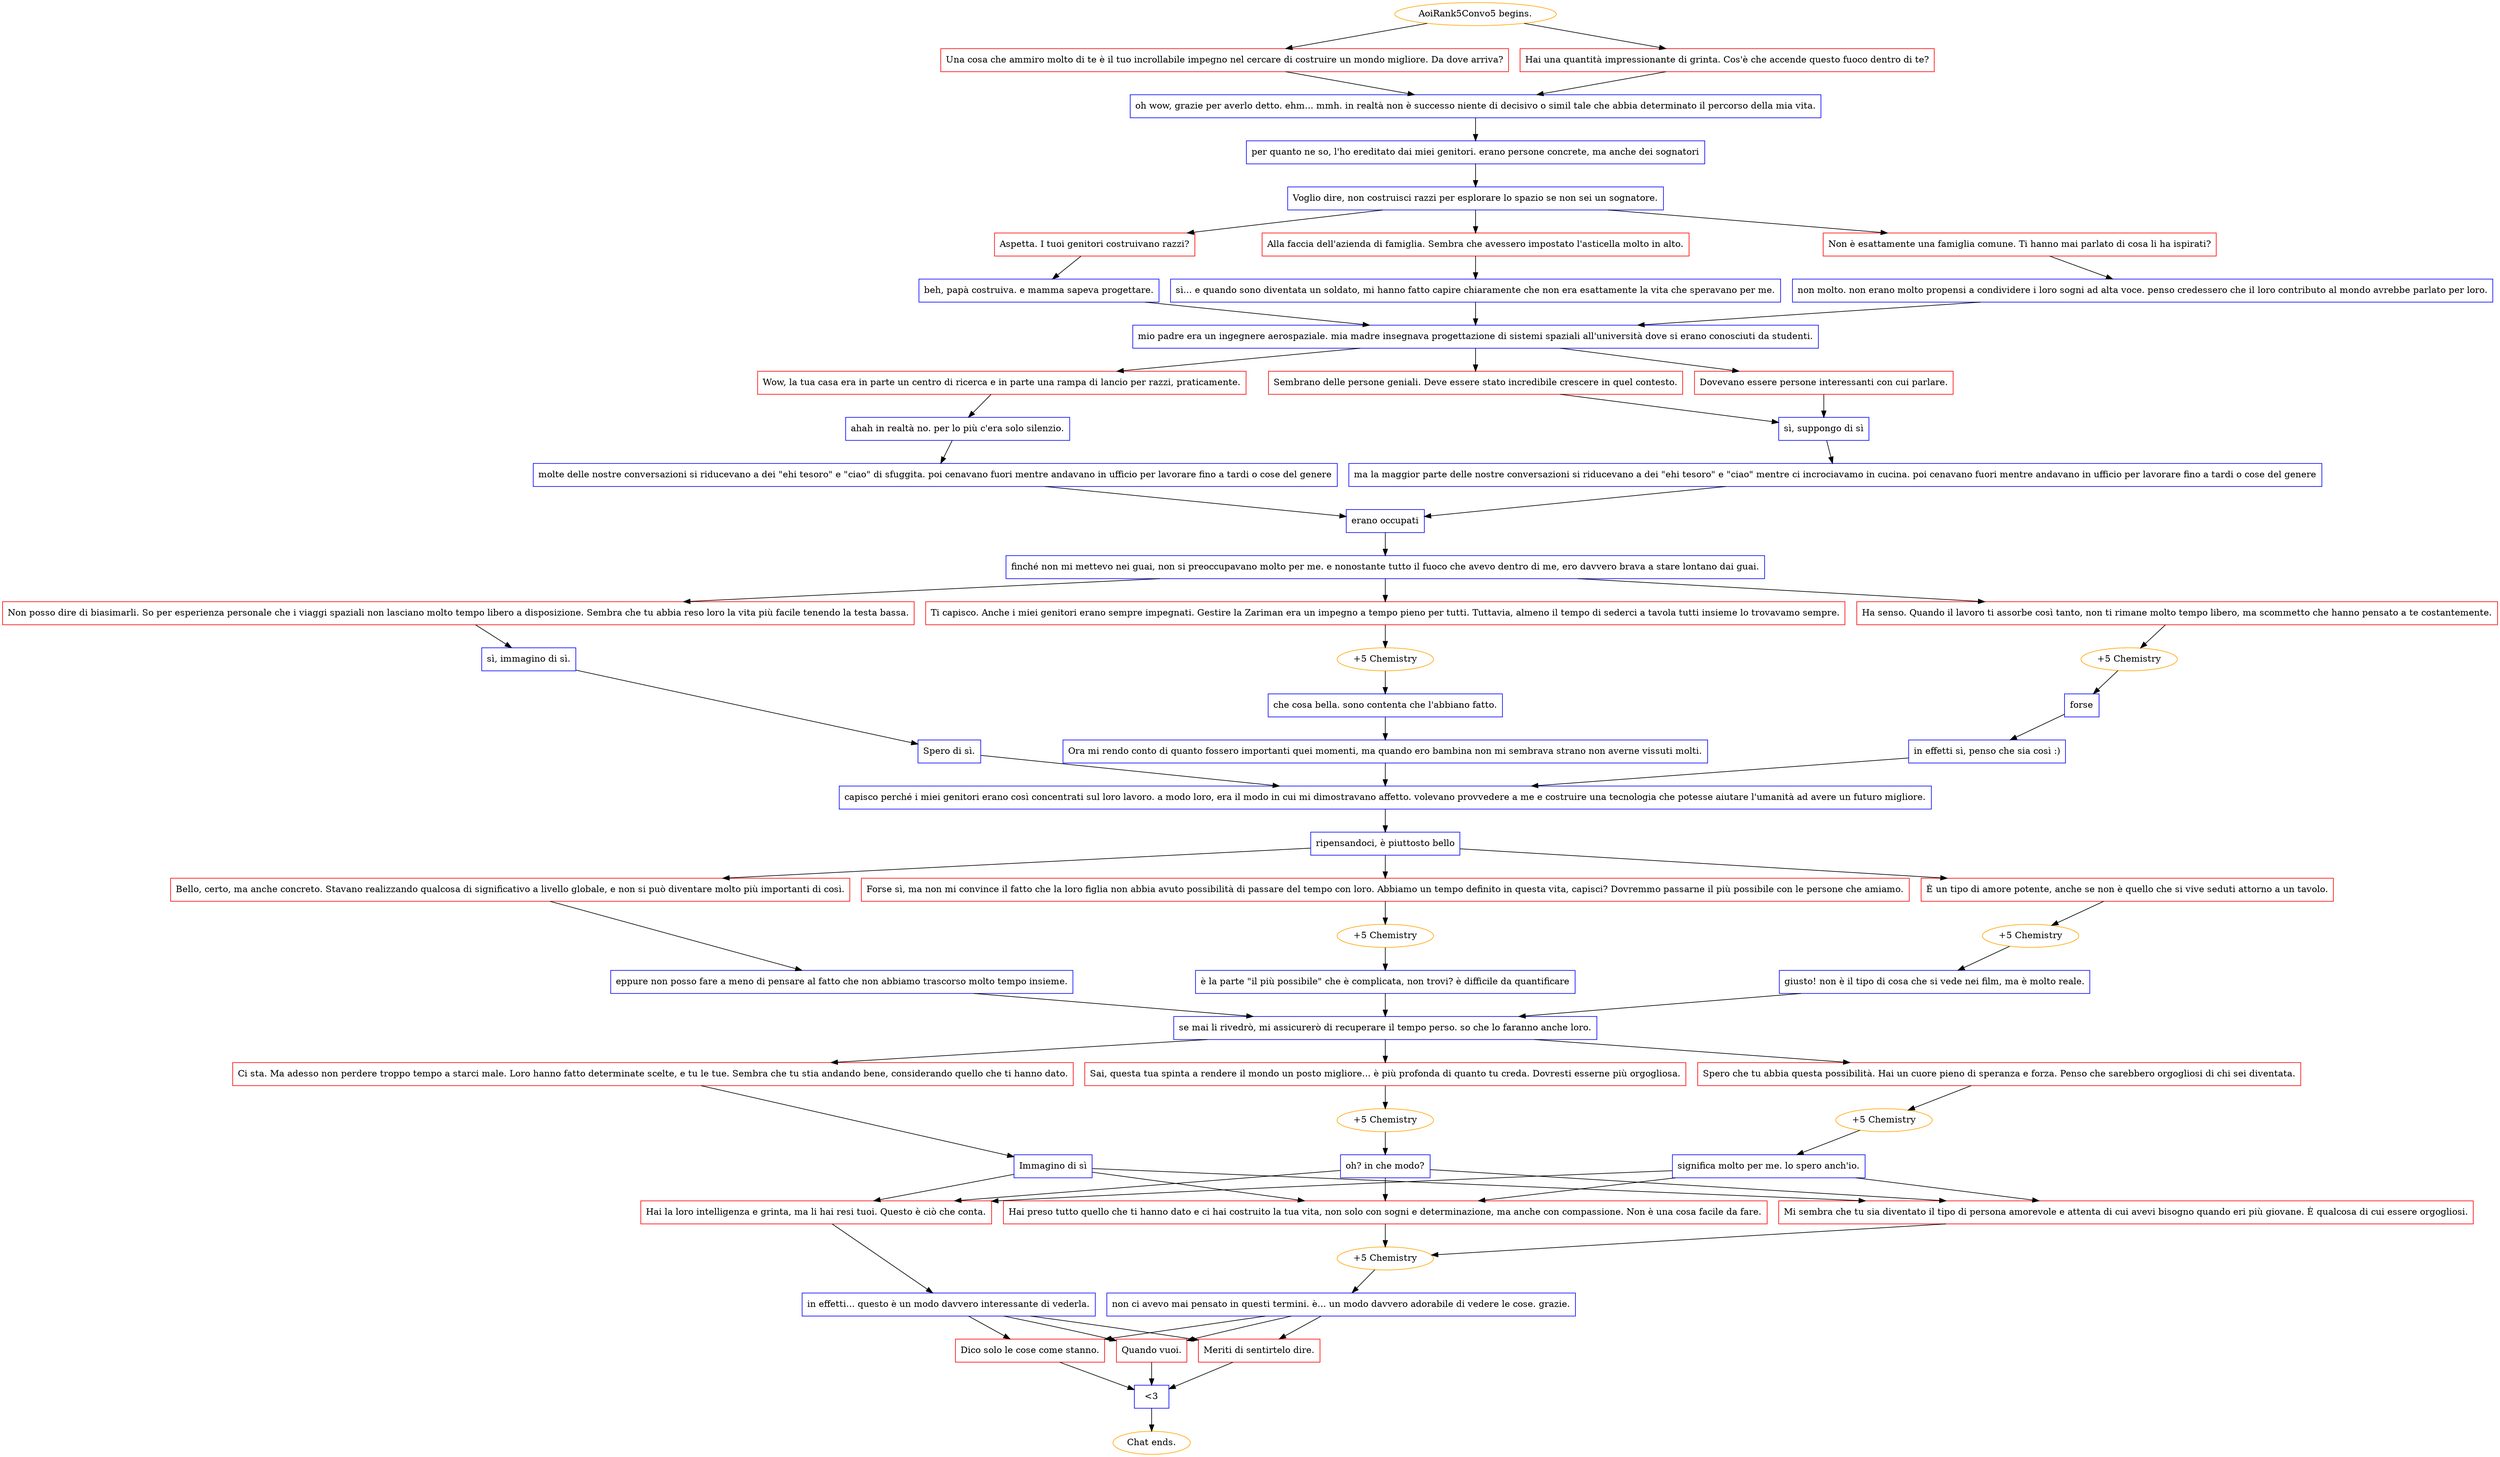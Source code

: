digraph {
	"AoiRank5Convo5 begins." [color=orange];
		"AoiRank5Convo5 begins." -> j2395932326;
		"AoiRank5Convo5 begins." -> j1699314274;
	j2395932326 [label="Una cosa che ammiro molto di te è il tuo incrollabile impegno nel cercare di costruire un mondo migliore. Da dove arriva?",shape=box,color=red];
		j2395932326 -> j3710237844;
	j1699314274 [label="Hai una quantità impressionante di grinta. Cos'è che accende questo fuoco dentro di te?",shape=box,color=red];
		j1699314274 -> j3710237844;
	j3710237844 [label="oh wow, grazie per averlo detto. ehm... mmh. in realtà non è successo niente di decisivo o simil tale che abbia determinato il percorso della mia vita.",shape=box,color=blue];
		j3710237844 -> j521732014;
	j521732014 [label="per quanto ne so, l'ho ereditato dai miei genitori. erano persone concrete, ma anche dei sognatori",shape=box,color=blue];
		j521732014 -> j1280635971;
	j1280635971 [label="Voglio dire, non costruisci razzi per esplorare lo spazio se non sei un sognatore.",shape=box,color=blue];
		j1280635971 -> j755315061;
		j1280635971 -> j3159209048;
		j1280635971 -> j439153219;
	j755315061 [label="Aspetta. I tuoi genitori costruivano razzi?",shape=box,color=red];
		j755315061 -> j785166536;
	j3159209048 [label="Alla faccia dell'azienda di famiglia. Sembra che avessero impostato l'asticella molto in alto.",shape=box,color=red];
		j3159209048 -> j4268633654;
	j439153219 [label="Non è esattamente una famiglia comune. Ti hanno mai parlato di cosa li ha ispirati?",shape=box,color=red];
		j439153219 -> j98638470;
	j785166536 [label="beh, papà costruiva. e mamma sapeva progettare.",shape=box,color=blue];
		j785166536 -> j770464522;
	j4268633654 [label="sì... e quando sono diventata un soldato, mi hanno fatto capire chiaramente che non era esattamente la vita che speravano per me.",shape=box,color=blue];
		j4268633654 -> j770464522;
	j98638470 [label="non molto. non erano molto propensi a condividere i loro sogni ad alta voce. penso credessero che il loro contributo al mondo avrebbe parlato per loro.",shape=box,color=blue];
		j98638470 -> j770464522;
	j770464522 [label="mio padre era un ingegnere aerospaziale. mia madre insegnava progettazione di sistemi spaziali all'università dove si erano conosciuti da studenti.",shape=box,color=blue];
		j770464522 -> j523416338;
		j770464522 -> j618151771;
		j770464522 -> j669455445;
	j523416338 [label="Wow, la tua casa era in parte un centro di ricerca e in parte una rampa di lancio per razzi, praticamente.",shape=box,color=red];
		j523416338 -> j279743109;
	j618151771 [label="Dovevano essere persone interessanti con cui parlare.",shape=box,color=red];
		j618151771 -> j1413185846;
	j669455445 [label="Sembrano delle persone geniali. Deve essere stato incredibile crescere in quel contesto.",shape=box,color=red];
		j669455445 -> j1413185846;
	j279743109 [label="ahah in realtà no. per lo più c'era solo silenzio.",shape=box,color=blue];
		j279743109 -> j661617689;
	j1413185846 [label="sì, suppongo di sì",shape=box,color=blue];
		j1413185846 -> j3489861685;
	j661617689 [label="molte delle nostre conversazioni si riducevano a dei \"ehi tesoro\" e \"ciao\" di sfuggita. poi cenavano fuori mentre andavano in ufficio per lavorare fino a tardi o cose del genere",shape=box,color=blue];
		j661617689 -> j3148728473;
	j3489861685 [label="ma la maggior parte delle nostre conversazioni si riducevano a dei \"ehi tesoro\" e \"ciao\" mentre ci incrociavamo in cucina. poi cenavano fuori mentre andavano in ufficio per lavorare fino a tardi o cose del genere",shape=box,color=blue];
		j3489861685 -> j3148728473;
	j3148728473 [label="erano occupati",shape=box,color=blue];
		j3148728473 -> j2244696740;
	j2244696740 [label="finché non mi mettevo nei guai, non si preoccupavano molto per me. e nonostante tutto il fuoco che avevo dentro di me, ero davvero brava a stare lontano dai guai.",shape=box,color=blue];
		j2244696740 -> j2839823206;
		j2244696740 -> j3176243766;
		j2244696740 -> j1008392729;
	j2839823206 [label="Ti capisco. Anche i miei genitori erano sempre impegnati. Gestire la Zariman era un impegno a tempo pieno per tutti. Tuttavia, almeno il tempo di sederci a tavola tutti insieme lo trovavamo sempre.",shape=box,color=red];
		j2839823206 -> j2367101863;
	j3176243766 [label="Ha senso. Quando il lavoro ti assorbe così tanto, non ti rimane molto tempo libero, ma scommetto che hanno pensato a te costantemente.",shape=box,color=red];
		j3176243766 -> j1879222252;
	j1008392729 [label="Non posso dire di biasimarli. So per esperienza personale che i viaggi spaziali non lasciano molto tempo libero a disposizione. Sembra che tu abbia reso loro la vita più facile tenendo la testa bassa.",shape=box,color=red];
		j1008392729 -> j3871074136;
	j2367101863 [label="+5 Chemistry",color=orange];
		j2367101863 -> j1107030520;
	j1879222252 [label="+5 Chemistry",color=orange];
		j1879222252 -> j3664338699;
	j3871074136 [label="sì, immagino di sì.",shape=box,color=blue];
		j3871074136 -> j3729637732;
	j1107030520 [label="che cosa bella. sono contenta che l'abbiano fatto.",shape=box,color=blue];
		j1107030520 -> j481066146;
	j3664338699 [label="forse",shape=box,color=blue];
		j3664338699 -> j323906750;
	j3729637732 [label="Spero di sì.",shape=box,color=blue];
		j3729637732 -> j343671418;
	j481066146 [label="Ora mi rendo conto di quanto fossero importanti quei momenti, ma quando ero bambina non mi sembrava strano non averne vissuti molti.",shape=box,color=blue];
		j481066146 -> j343671418;
	j323906750 [label="in effetti sì, penso che sia così :)",shape=box,color=blue];
		j323906750 -> j343671418;
	j343671418 [label="capisco perché i miei genitori erano così concentrati sul loro lavoro. a modo loro, era il modo in cui mi dimostravano affetto. volevano provvedere a me e costruire una tecnologia che potesse aiutare l'umanità ad avere un futuro migliore.",shape=box,color=blue];
		j343671418 -> j1803338815;
	j1803338815 [label="ripensandoci, è piuttosto bello",shape=box,color=blue];
		j1803338815 -> j274272644;
		j1803338815 -> j450394758;
		j1803338815 -> j187189161;
	j274272644 [label="Forse sì, ma non mi convince il fatto che la loro figlia non abbia avuto possibilità di passare del tempo con loro. Abbiamo un tempo definito in questa vita, capisci? Dovremmo passarne il più possibile con le persone che amiamo.",shape=box,color=red];
		j274272644 -> j210684396;
	j450394758 [label="Bello, certo, ma anche concreto. Stavano realizzando qualcosa di significativo a livello globale, e non si può diventare molto più importanti di così.",shape=box,color=red];
		j450394758 -> j2171000137;
	j187189161 [label="È un tipo di amore potente, anche se non è quello che si vive seduti attorno a un tavolo.",shape=box,color=red];
		j187189161 -> j3881053958;
	j210684396 [label="+5 Chemistry",color=orange];
		j210684396 -> j1316651470;
	j2171000137 [label="eppure non posso fare a meno di pensare al fatto che non abbiamo trascorso molto tempo insieme.",shape=box,color=blue];
		j2171000137 -> j2853595685;
	j3881053958 [label="+5 Chemistry",color=orange];
		j3881053958 -> j2932123835;
	j1316651470 [label="è la parte \"il più possibile\" che è complicata, non trovi? è difficile da quantificare",shape=box,color=blue];
		j1316651470 -> j2853595685;
	j2853595685 [label="se mai li rivedrò, mi assicurerò di recuperare il tempo perso. so che lo faranno anche loro.",shape=box,color=blue];
		j2853595685 -> j1400489163;
		j2853595685 -> j3782111586;
		j2853595685 -> j1572349184;
	j2932123835 [label="giusto! non è il tipo di cosa che si vede nei film, ma è molto reale.",shape=box,color=blue];
		j2932123835 -> j2853595685;
	j1400489163 [label="Ci sta. Ma adesso non perdere troppo tempo a starci male. Loro hanno fatto determinate scelte, e tu le tue. Sembra che tu stia andando bene, considerando quello che ti hanno dato.",shape=box,color=red];
		j1400489163 -> j767824764;
	j3782111586 [label="Sai, questa tua spinta a rendere il mondo un posto migliore... è più profonda di quanto tu creda. Dovresti esserne più orgogliosa.",shape=box,color=red];
		j3782111586 -> j2595703411;
	j1572349184 [label="Spero che tu abbia questa possibilità. Hai un cuore pieno di speranza e forza. Penso che sarebbero orgogliosi di chi sei diventata.",shape=box,color=red];
		j1572349184 -> j4128201563;
	j767824764 [label="Immagino di sì",shape=box,color=blue];
		j767824764 -> j3912636748;
		j767824764 -> j1492083060;
		j767824764 -> j4222694275;
	j2595703411 [label="+5 Chemistry",color=orange];
		j2595703411 -> j3727548998;
	j4128201563 [label="+5 Chemistry",color=orange];
		j4128201563 -> j855821055;
	j3912636748 [label="Hai la loro intelligenza e grinta, ma li hai resi tuoi. Questo è ciò che conta.",shape=box,color=red];
		j3912636748 -> j2319099660;
	j1492083060 [label="Mi sembra che tu sia diventato il tipo di persona amorevole e attenta di cui avevi bisogno quando eri più giovane. È qualcosa di cui essere orgogliosi.",shape=box,color=red];
		j1492083060 -> j4284288028;
	j4222694275 [label="Hai preso tutto quello che ti hanno dato e ci hai costruito la tua vita, non solo con sogni e determinazione, ma anche con compassione. Non è una cosa facile da fare.",shape=box,color=red];
		j4222694275 -> j4284288028;
	j3727548998 [label="oh? in che modo?",shape=box,color=blue];
		j3727548998 -> j3912636748;
		j3727548998 -> j1492083060;
		j3727548998 -> j4222694275;
	j855821055 [label="significa molto per me. lo spero anch'io.",shape=box,color=blue];
		j855821055 -> j3912636748;
		j855821055 -> j1492083060;
		j855821055 -> j4222694275;
	j2319099660 [label="in effetti... questo è un modo davvero interessante di vederla.",shape=box,color=blue];
		j2319099660 -> j3343754569;
		j2319099660 -> j3628890197;
		j2319099660 -> j1121782311;
	j4284288028 [label="+5 Chemistry",color=orange];
		j4284288028 -> j1718267827;
	j3343754569 [label="Dico solo le cose come stanno.",shape=box,color=red];
		j3343754569 -> j1841680728;
	j3628890197 [label="Quando vuoi.",shape=box,color=red];
		j3628890197 -> j1841680728;
	j1121782311 [label="Meriti di sentirtelo dire.",shape=box,color=red];
		j1121782311 -> j1841680728;
	j1718267827 [label="non ci avevo mai pensato in questi termini. è... un modo davvero adorabile di vedere le cose. grazie.",shape=box,color=blue];
		j1718267827 -> j3343754569;
		j1718267827 -> j3628890197;
		j1718267827 -> j1121782311;
	j1841680728 [label="<3",shape=box,color=blue];
		j1841680728 -> "Chat ends.";
	"Chat ends." [color=orange];
}